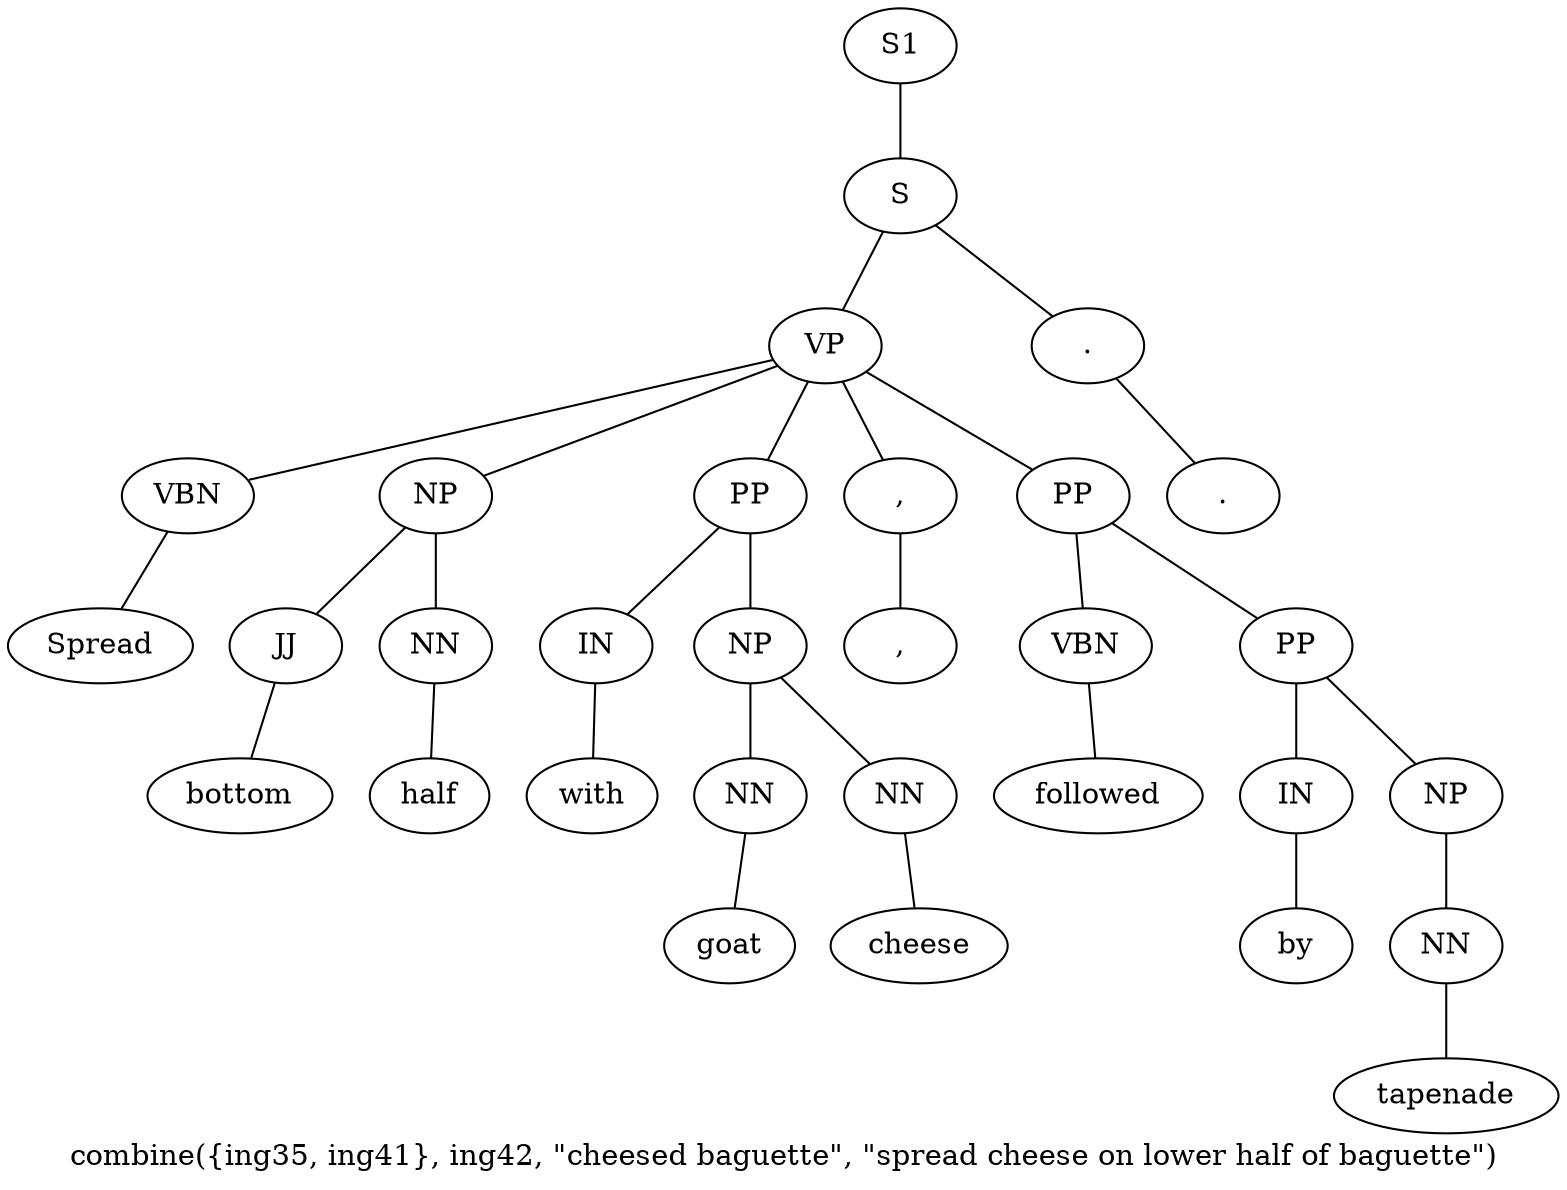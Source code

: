 graph SyntaxGraph {
	label = "combine({ing35, ing41}, ing42, \"cheesed baguette\", \"spread cheese on lower half of baguette\")";
	Node0 [label="S1"];
	Node1 [label="S"];
	Node2 [label="VP"];
	Node3 [label="VBN"];
	Node4 [label="Spread"];
	Node5 [label="NP"];
	Node6 [label="JJ"];
	Node7 [label="bottom"];
	Node8 [label="NN"];
	Node9 [label="half"];
	Node10 [label="PP"];
	Node11 [label="IN"];
	Node12 [label="with"];
	Node13 [label="NP"];
	Node14 [label="NN"];
	Node15 [label="goat"];
	Node16 [label="NN"];
	Node17 [label="cheese"];
	Node18 [label=","];
	Node19 [label=","];
	Node20 [label="PP"];
	Node21 [label="VBN"];
	Node22 [label="followed"];
	Node23 [label="PP"];
	Node24 [label="IN"];
	Node25 [label="by"];
	Node26 [label="NP"];
	Node27 [label="NN"];
	Node28 [label="tapenade"];
	Node29 [label="."];
	Node30 [label="."];

	Node0 -- Node1;
	Node1 -- Node2;
	Node1 -- Node29;
	Node2 -- Node3;
	Node2 -- Node5;
	Node2 -- Node10;
	Node2 -- Node18;
	Node2 -- Node20;
	Node3 -- Node4;
	Node5 -- Node6;
	Node5 -- Node8;
	Node6 -- Node7;
	Node8 -- Node9;
	Node10 -- Node11;
	Node10 -- Node13;
	Node11 -- Node12;
	Node13 -- Node14;
	Node13 -- Node16;
	Node14 -- Node15;
	Node16 -- Node17;
	Node18 -- Node19;
	Node20 -- Node21;
	Node20 -- Node23;
	Node21 -- Node22;
	Node23 -- Node24;
	Node23 -- Node26;
	Node24 -- Node25;
	Node26 -- Node27;
	Node27 -- Node28;
	Node29 -- Node30;
}